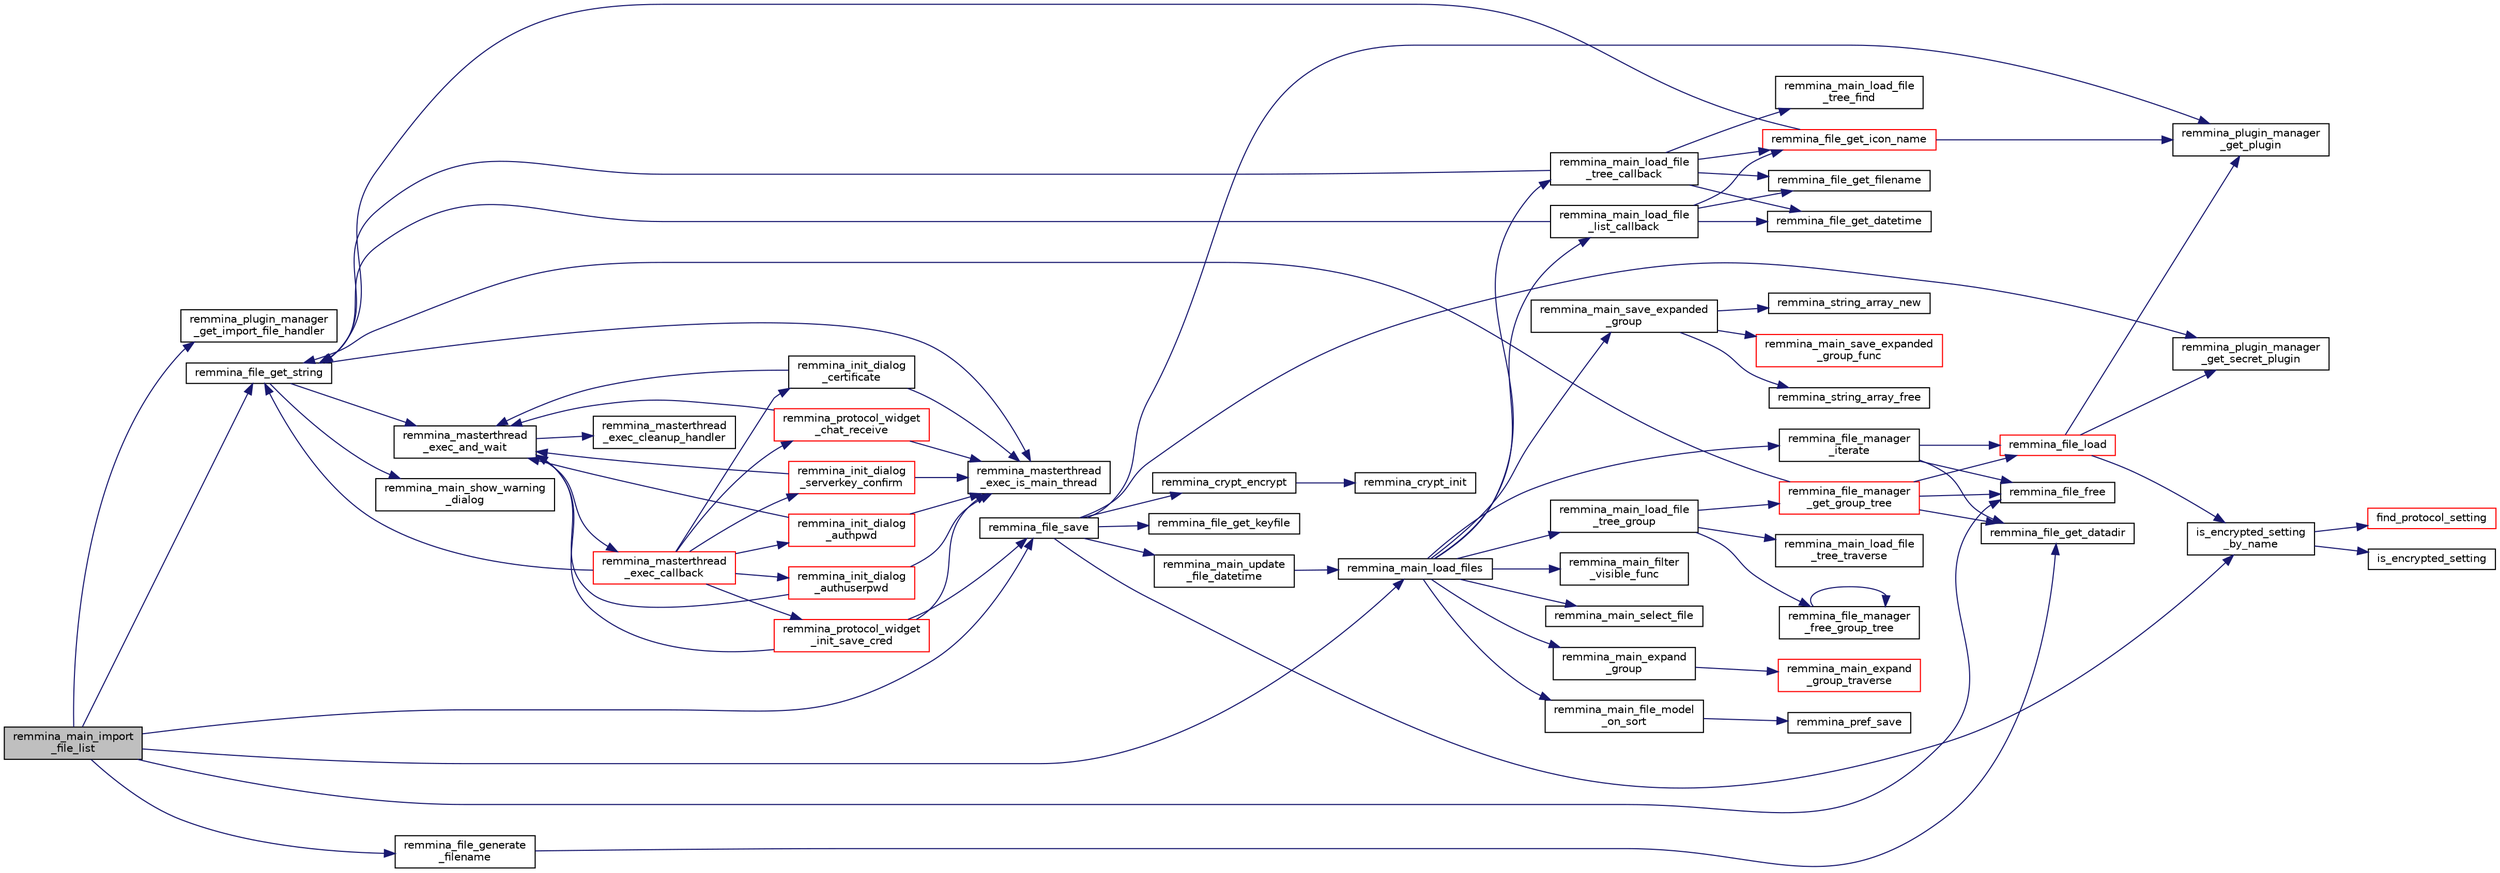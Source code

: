 digraph "remmina_main_import_file_list"
{
  edge [fontname="Helvetica",fontsize="10",labelfontname="Helvetica",labelfontsize="10"];
  node [fontname="Helvetica",fontsize="10",shape=record];
  rankdir="LR";
  Node1545 [label="remmina_main_import\l_file_list",height=0.2,width=0.4,color="black", fillcolor="grey75", style="filled", fontcolor="black"];
  Node1545 -> Node1546 [color="midnightblue",fontsize="10",style="solid",fontname="Helvetica"];
  Node1546 [label="remmina_plugin_manager\l_get_import_file_handler",height=0.2,width=0.4,color="black", fillcolor="white", style="filled",URL="$remmina__plugin__manager_8c.html#a859348bddc9069f06195915692b65076"];
  Node1545 -> Node1547 [color="midnightblue",fontsize="10",style="solid",fontname="Helvetica"];
  Node1547 [label="remmina_file_get_string",height=0.2,width=0.4,color="black", fillcolor="white", style="filled",URL="$remmina__file_8c.html#a8eb1b213d9d08c6ad13683ce05f4355e"];
  Node1547 -> Node1548 [color="midnightblue",fontsize="10",style="solid",fontname="Helvetica"];
  Node1548 [label="remmina_masterthread\l_exec_is_main_thread",height=0.2,width=0.4,color="black", fillcolor="white", style="filled",URL="$remmina__masterthread__exec_8c.html#a3a52e863a3a3da6da6bb5d36c13b7ff4"];
  Node1547 -> Node1549 [color="midnightblue",fontsize="10",style="solid",fontname="Helvetica"];
  Node1549 [label="remmina_masterthread\l_exec_and_wait",height=0.2,width=0.4,color="black", fillcolor="white", style="filled",URL="$remmina__masterthread__exec_8c.html#a14628c2470cac50e87916a70ea05c97d"];
  Node1549 -> Node1550 [color="midnightblue",fontsize="10",style="solid",fontname="Helvetica"];
  Node1550 [label="remmina_masterthread\l_exec_cleanup_handler",height=0.2,width=0.4,color="black", fillcolor="white", style="filled",URL="$remmina__masterthread__exec_8c.html#a94985f15fd0d27c037824ee90b0ecd3c"];
  Node1549 -> Node1551 [color="midnightblue",fontsize="10",style="solid",fontname="Helvetica"];
  Node1551 [label="remmina_masterthread\l_exec_callback",height=0.2,width=0.4,color="red", fillcolor="white", style="filled",URL="$remmina__masterthread__exec_8c.html#ae5c4d736f1856249c255430e010a179f"];
  Node1551 -> Node1552 [color="midnightblue",fontsize="10",style="solid",fontname="Helvetica"];
  Node1552 [label="remmina_protocol_widget\l_init_save_cred",height=0.2,width=0.4,color="red", fillcolor="white", style="filled",URL="$remmina__protocol__widget_8c.html#a7ac09ee83afa8a1a60cadf56b0ec83a6"];
  Node1552 -> Node1548 [color="midnightblue",fontsize="10",style="solid",fontname="Helvetica"];
  Node1552 -> Node1549 [color="midnightblue",fontsize="10",style="solid",fontname="Helvetica"];
  Node1552 -> Node1556 [color="midnightblue",fontsize="10",style="solid",fontname="Helvetica"];
  Node1556 [label="remmina_file_save",height=0.2,width=0.4,color="black", fillcolor="white", style="filled",URL="$remmina__file_8c.html#a8c893a5deec9bc446bd89cc9973416c7"];
  Node1556 -> Node1557 [color="midnightblue",fontsize="10",style="solid",fontname="Helvetica"];
  Node1557 [label="remmina_file_get_keyfile",height=0.2,width=0.4,color="black", fillcolor="white", style="filled",URL="$remmina__file_8c.html#a89ec355adbf6e03ad16d7faf810af46f"];
  Node1556 -> Node1558 [color="midnightblue",fontsize="10",style="solid",fontname="Helvetica"];
  Node1558 [label="remmina_plugin_manager\l_get_plugin",height=0.2,width=0.4,color="black", fillcolor="white", style="filled",URL="$remmina__plugin__manager_8c.html#a3872c8656a8a3d5147bcc603471c1932"];
  Node1556 -> Node1559 [color="midnightblue",fontsize="10",style="solid",fontname="Helvetica"];
  Node1559 [label="remmina_plugin_manager\l_get_secret_plugin",height=0.2,width=0.4,color="black", fillcolor="white", style="filled",URL="$remmina__plugin__manager_8c.html#ad380a98f6624aa8c830015c8b428b7b4"];
  Node1556 -> Node1560 [color="midnightblue",fontsize="10",style="solid",fontname="Helvetica"];
  Node1560 [label="is_encrypted_setting\l_by_name",height=0.2,width=0.4,color="black", fillcolor="white", style="filled",URL="$remmina__file_8c.html#a72580559fa04082418a993fec4c77281"];
  Node1560 -> Node1561 [color="midnightblue",fontsize="10",style="solid",fontname="Helvetica"];
  Node1561 [label="find_protocol_setting",height=0.2,width=0.4,color="red", fillcolor="white", style="filled",URL="$remmina__file_8c.html#acc88ee6f5ba73bf9c3b05ab9368c952f"];
  Node1560 -> Node1563 [color="midnightblue",fontsize="10",style="solid",fontname="Helvetica"];
  Node1563 [label="is_encrypted_setting",height=0.2,width=0.4,color="black", fillcolor="white", style="filled",URL="$remmina__file_8c.html#a29920ae737817d3f6c673bacbbf11ca1"];
  Node1556 -> Node1564 [color="midnightblue",fontsize="10",style="solid",fontname="Helvetica"];
  Node1564 [label="remmina_crypt_encrypt",height=0.2,width=0.4,color="black", fillcolor="white", style="filled",URL="$remmina__crypt_8c.html#aa02cf0fed3eb68d6a89815c3ba3bf7b1"];
  Node1564 -> Node1565 [color="midnightblue",fontsize="10",style="solid",fontname="Helvetica"];
  Node1565 [label="remmina_crypt_init",height=0.2,width=0.4,color="black", fillcolor="white", style="filled",URL="$remmina__crypt_8c.html#ae097c169aefdd5d83a57fc1bde511171"];
  Node1556 -> Node1566 [color="midnightblue",fontsize="10",style="solid",fontname="Helvetica"];
  Node1566 [label="remmina_main_update\l_file_datetime",height=0.2,width=0.4,color="black", fillcolor="white", style="filled",URL="$remmina__main_8c.html#a5ae0372dafe41f96a09097c07d1b270a"];
  Node1566 -> Node1567 [color="midnightblue",fontsize="10",style="solid",fontname="Helvetica"];
  Node1567 [label="remmina_main_load_files",height=0.2,width=0.4,color="black", fillcolor="white", style="filled",URL="$remmina__main_8c.html#a3617295e74fa84edbd41dedc601402a7"];
  Node1567 -> Node1568 [color="midnightblue",fontsize="10",style="solid",fontname="Helvetica"];
  Node1568 [label="remmina_main_save_expanded\l_group",height=0.2,width=0.4,color="black", fillcolor="white", style="filled",URL="$remmina__main_8c.html#ad8744dc59ba8072ffdf557b6c94e9f40"];
  Node1568 -> Node1569 [color="midnightblue",fontsize="10",style="solid",fontname="Helvetica"];
  Node1569 [label="remmina_string_array_free",height=0.2,width=0.4,color="black", fillcolor="white", style="filled",URL="$remmina__string__array_8c.html#a8ab78913d299df665a408a8a5ec51bbe"];
  Node1568 -> Node1570 [color="midnightblue",fontsize="10",style="solid",fontname="Helvetica"];
  Node1570 [label="remmina_string_array_new",height=0.2,width=0.4,color="black", fillcolor="white", style="filled",URL="$remmina__string__array_8c.html#aff90e964c6541b1af02adf7ea39e6e02"];
  Node1568 -> Node1571 [color="midnightblue",fontsize="10",style="solid",fontname="Helvetica"];
  Node1571 [label="remmina_main_save_expanded\l_group_func",height=0.2,width=0.4,color="red", fillcolor="white", style="filled",URL="$remmina__main_8c.html#a51880fc109db6457a5d0fc543c2deaf2"];
  Node1567 -> Node1573 [color="midnightblue",fontsize="10",style="solid",fontname="Helvetica"];
  Node1573 [label="remmina_main_load_file\l_tree_group",height=0.2,width=0.4,color="black", fillcolor="white", style="filled",URL="$remmina__main_8c.html#aa46e6b815c241d32a476a29053dbf296"];
  Node1573 -> Node1574 [color="midnightblue",fontsize="10",style="solid",fontname="Helvetica"];
  Node1574 [label="remmina_file_manager\l_get_group_tree",height=0.2,width=0.4,color="red", fillcolor="white", style="filled",URL="$remmina__file__manager_8c.html#a6593a3f297f420f012405fa582819857"];
  Node1574 -> Node1575 [color="midnightblue",fontsize="10",style="solid",fontname="Helvetica"];
  Node1575 [label="remmina_file_get_datadir",height=0.2,width=0.4,color="black", fillcolor="white", style="filled",URL="$remmina__file__manager_8c.html#aa65bc30beb59d607ba430d966e7e27f5"];
  Node1574 -> Node1576 [color="midnightblue",fontsize="10",style="solid",fontname="Helvetica"];
  Node1576 [label="remmina_file_load",height=0.2,width=0.4,color="red", fillcolor="white", style="filled",URL="$remmina__file_8c.html#ac1cc2d7f827f7d64c7fd3edf10e9383e"];
  Node1576 -> Node1558 [color="midnightblue",fontsize="10",style="solid",fontname="Helvetica"];
  Node1576 -> Node1559 [color="midnightblue",fontsize="10",style="solid",fontname="Helvetica"];
  Node1576 -> Node1560 [color="midnightblue",fontsize="10",style="solid",fontname="Helvetica"];
  Node1574 -> Node1547 [color="midnightblue",fontsize="10",style="solid",fontname="Helvetica"];
  Node1574 -> Node1581 [color="midnightblue",fontsize="10",style="solid",fontname="Helvetica"];
  Node1581 [label="remmina_file_free",height=0.2,width=0.4,color="black", fillcolor="white", style="filled",URL="$remmina__file_8c.html#abd2f06bf0a5ddcf7156e5ef7d0c8d4d7"];
  Node1573 -> Node1582 [color="midnightblue",fontsize="10",style="solid",fontname="Helvetica"];
  Node1582 [label="remmina_main_load_file\l_tree_traverse",height=0.2,width=0.4,color="black", fillcolor="white", style="filled",URL="$remmina__main_8c.html#a2a6ba822ef89ef8ad9f19340c2c8b7f5"];
  Node1573 -> Node1583 [color="midnightblue",fontsize="10",style="solid",fontname="Helvetica"];
  Node1583 [label="remmina_file_manager\l_free_group_tree",height=0.2,width=0.4,color="black", fillcolor="white", style="filled",URL="$remmina__file__manager_8c.html#a06196f19abc15526514a5aa59a568798"];
  Node1583 -> Node1583 [color="midnightblue",fontsize="10",style="solid",fontname="Helvetica"];
  Node1567 -> Node1584 [color="midnightblue",fontsize="10",style="solid",fontname="Helvetica"];
  Node1584 [label="remmina_file_manager\l_iterate",height=0.2,width=0.4,color="black", fillcolor="white", style="filled",URL="$remmina__file__manager_8c.html#a55a717aafc046713380bd2c55f29165a"];
  Node1584 -> Node1575 [color="midnightblue",fontsize="10",style="solid",fontname="Helvetica"];
  Node1584 -> Node1576 [color="midnightblue",fontsize="10",style="solid",fontname="Helvetica"];
  Node1584 -> Node1581 [color="midnightblue",fontsize="10",style="solid",fontname="Helvetica"];
  Node1567 -> Node1585 [color="midnightblue",fontsize="10",style="solid",fontname="Helvetica"];
  Node1585 [label="remmina_main_load_file\l_tree_callback",height=0.2,width=0.4,color="black", fillcolor="white", style="filled",URL="$remmina__main_8c.html#ae32574ebe06b1a24f135af9379e663b4"];
  Node1585 -> Node1586 [color="midnightblue",fontsize="10",style="solid",fontname="Helvetica"];
  Node1586 [label="remmina_main_load_file\l_tree_find",height=0.2,width=0.4,color="black", fillcolor="white", style="filled",URL="$remmina__main_8c.html#a847424fdb97ffe35d060409d4d738497"];
  Node1585 -> Node1547 [color="midnightblue",fontsize="10",style="solid",fontname="Helvetica"];
  Node1585 -> Node1587 [color="midnightblue",fontsize="10",style="solid",fontname="Helvetica"];
  Node1587 [label="remmina_file_get_datetime",height=0.2,width=0.4,color="black", fillcolor="white", style="filled",URL="$remmina__file_8c.html#a96abbfdc183d1e82fdffd6445d611ffe",tooltip="Return the string date of the last time a file has been modified. "];
  Node1585 -> Node1588 [color="midnightblue",fontsize="10",style="solid",fontname="Helvetica"];
  Node1588 [label="remmina_file_get_icon_name",height=0.2,width=0.4,color="red", fillcolor="white", style="filled",URL="$remmina__file_8c.html#a2feb8e9e32f3ff4e2fac836e67a77331"];
  Node1588 -> Node1558 [color="midnightblue",fontsize="10",style="solid",fontname="Helvetica"];
  Node1588 -> Node1547 [color="midnightblue",fontsize="10",style="solid",fontname="Helvetica"];
  Node1585 -> Node1590 [color="midnightblue",fontsize="10",style="solid",fontname="Helvetica"];
  Node1590 [label="remmina_file_get_filename",height=0.2,width=0.4,color="black", fillcolor="white", style="filled",URL="$remmina__file_8c.html#ad1e4f3a0f64cd98e301044b6c38a1f1d"];
  Node1567 -> Node1591 [color="midnightblue",fontsize="10",style="solid",fontname="Helvetica"];
  Node1591 [label="remmina_main_load_file\l_list_callback",height=0.2,width=0.4,color="black", fillcolor="white", style="filled",URL="$remmina__main_8c.html#a71f485dba1b11bf8cba129920767b5e6"];
  Node1591 -> Node1587 [color="midnightblue",fontsize="10",style="solid",fontname="Helvetica"];
  Node1591 -> Node1588 [color="midnightblue",fontsize="10",style="solid",fontname="Helvetica"];
  Node1591 -> Node1547 [color="midnightblue",fontsize="10",style="solid",fontname="Helvetica"];
  Node1591 -> Node1590 [color="midnightblue",fontsize="10",style="solid",fontname="Helvetica"];
  Node1567 -> Node1592 [color="midnightblue",fontsize="10",style="solid",fontname="Helvetica"];
  Node1592 [label="remmina_main_filter\l_visible_func",height=0.2,width=0.4,color="black", fillcolor="white", style="filled",URL="$remmina__main_8c.html#ab0d22f0e3571eb80886acb0c68005800"];
  Node1567 -> Node1593 [color="midnightblue",fontsize="10",style="solid",fontname="Helvetica"];
  Node1593 [label="remmina_main_file_model\l_on_sort",height=0.2,width=0.4,color="black", fillcolor="white", style="filled",URL="$remmina__main_8c.html#a71fbe206a9c2abb8f348ee598d7751b7"];
  Node1593 -> Node1594 [color="midnightblue",fontsize="10",style="solid",fontname="Helvetica"];
  Node1594 [label="remmina_pref_save",height=0.2,width=0.4,color="black", fillcolor="white", style="filled",URL="$remmina__pref_8c.html#a1c614a5e7dc3cd415be6e0a926e26983"];
  Node1567 -> Node1595 [color="midnightblue",fontsize="10",style="solid",fontname="Helvetica"];
  Node1595 [label="remmina_main_expand\l_group",height=0.2,width=0.4,color="black", fillcolor="white", style="filled",URL="$remmina__main_8c.html#a4a4733c243f20c3ffc27105003f5e30e"];
  Node1595 -> Node1596 [color="midnightblue",fontsize="10",style="solid",fontname="Helvetica"];
  Node1596 [label="remmina_main_expand\l_group_traverse",height=0.2,width=0.4,color="red", fillcolor="white", style="filled",URL="$remmina__main_8c.html#a74cb130b886c2b905f651e777644a08c"];
  Node1567 -> Node1598 [color="midnightblue",fontsize="10",style="solid",fontname="Helvetica"];
  Node1598 [label="remmina_main_select_file",height=0.2,width=0.4,color="black", fillcolor="white", style="filled",URL="$remmina__main_8c.html#aa20963aed43242994c88d5a97a546355"];
  Node1551 -> Node1599 [color="midnightblue",fontsize="10",style="solid",fontname="Helvetica"];
  Node1599 [label="remmina_protocol_widget\l_chat_receive",height=0.2,width=0.4,color="red", fillcolor="white", style="filled",URL="$remmina__protocol__widget_8c.html#ae2522242b3f39ee84ee8cf75170de0c0"];
  Node1599 -> Node1548 [color="midnightblue",fontsize="10",style="solid",fontname="Helvetica"];
  Node1599 -> Node1549 [color="midnightblue",fontsize="10",style="solid",fontname="Helvetica"];
  Node1551 -> Node1547 [color="midnightblue",fontsize="10",style="solid",fontname="Helvetica"];
  Node1551 -> Node1603 [color="midnightblue",fontsize="10",style="solid",fontname="Helvetica"];
  Node1603 [label="remmina_init_dialog\l_serverkey_confirm",height=0.2,width=0.4,color="red", fillcolor="white", style="filled",URL="$remmina__init__dialog_8c.html#a11fba22fe5f7f85985e01b499a52e534"];
  Node1603 -> Node1548 [color="midnightblue",fontsize="10",style="solid",fontname="Helvetica"];
  Node1603 -> Node1549 [color="midnightblue",fontsize="10",style="solid",fontname="Helvetica"];
  Node1551 -> Node1605 [color="midnightblue",fontsize="10",style="solid",fontname="Helvetica"];
  Node1605 [label="remmina_init_dialog\l_authpwd",height=0.2,width=0.4,color="red", fillcolor="white", style="filled",URL="$remmina__init__dialog_8c.html#a755fc90b41b65cd6106915ab501433fa"];
  Node1605 -> Node1548 [color="midnightblue",fontsize="10",style="solid",fontname="Helvetica"];
  Node1605 -> Node1549 [color="midnightblue",fontsize="10",style="solid",fontname="Helvetica"];
  Node1551 -> Node1606 [color="midnightblue",fontsize="10",style="solid",fontname="Helvetica"];
  Node1606 [label="remmina_init_dialog\l_authuserpwd",height=0.2,width=0.4,color="red", fillcolor="white", style="filled",URL="$remmina__init__dialog_8c.html#ad941f2348cd1752fc9d58c263690726c"];
  Node1606 -> Node1548 [color="midnightblue",fontsize="10",style="solid",fontname="Helvetica"];
  Node1606 -> Node1549 [color="midnightblue",fontsize="10",style="solid",fontname="Helvetica"];
  Node1551 -> Node1607 [color="midnightblue",fontsize="10",style="solid",fontname="Helvetica"];
  Node1607 [label="remmina_init_dialog\l_certificate",height=0.2,width=0.4,color="black", fillcolor="white", style="filled",URL="$remmina__init__dialog_8c.html#abd47233840e1eefc1d511bc4e153b98b"];
  Node1607 -> Node1548 [color="midnightblue",fontsize="10",style="solid",fontname="Helvetica"];
  Node1607 -> Node1549 [color="midnightblue",fontsize="10",style="solid",fontname="Helvetica"];
  Node1547 -> Node1555 [color="midnightblue",fontsize="10",style="solid",fontname="Helvetica"];
  Node1555 [label="remmina_main_show_warning\l_dialog",height=0.2,width=0.4,color="black", fillcolor="white", style="filled",URL="$remmina__main_8c.html#ad99b9c0bf2fa8c166a8b4a09e06ffdf7"];
  Node1545 -> Node1617 [color="midnightblue",fontsize="10",style="solid",fontname="Helvetica"];
  Node1617 [label="remmina_file_generate\l_filename",height=0.2,width=0.4,color="black", fillcolor="white", style="filled",URL="$remmina__file_8c.html#ac952f8ddb715314f11cef1ccc513fb7e"];
  Node1617 -> Node1575 [color="midnightblue",fontsize="10",style="solid",fontname="Helvetica"];
  Node1545 -> Node1556 [color="midnightblue",fontsize="10",style="solid",fontname="Helvetica"];
  Node1545 -> Node1581 [color="midnightblue",fontsize="10",style="solid",fontname="Helvetica"];
  Node1545 -> Node1567 [color="midnightblue",fontsize="10",style="solid",fontname="Helvetica"];
}
